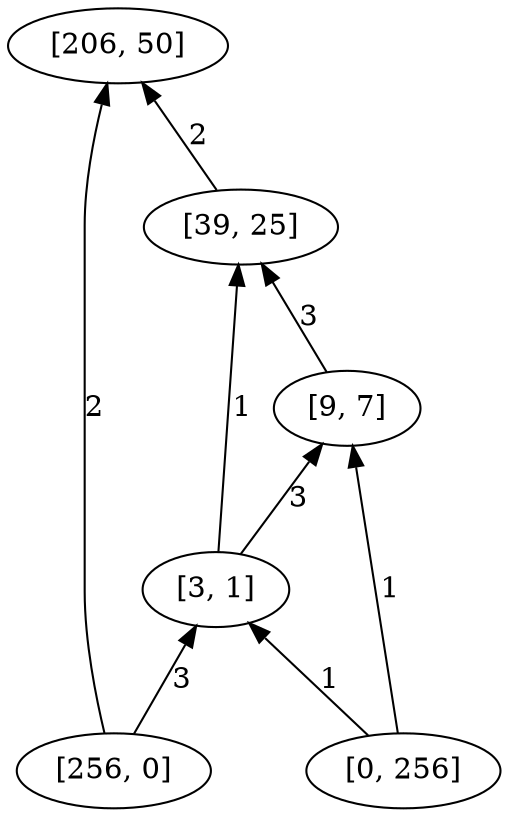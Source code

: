 digraph "DD" { 
rankdir = "BT" 
graph [ ordering = "out"];
5001 -> 1[label = "2"];
5001 -> 4[label = "3"];
5002 -> 3[label = "1"];
5002 -> 4[label = "1"];
2 -> 1[label = "2"];
3 -> 2[label = "3"];
4 -> 2[label = "1"];
4 -> 3[label = "3"];
5001 [label = "[256, 0]",  shape = oval]
5002 [label = "[0, 256]",  shape = oval]
1 [label = "[206, 50]",  shape = oval]
2 [label = "[39, 25]",  shape = oval]
3 [label = "[9, 7]",  shape = oval]
4 [label = "[3, 1]",  shape = oval]
}
